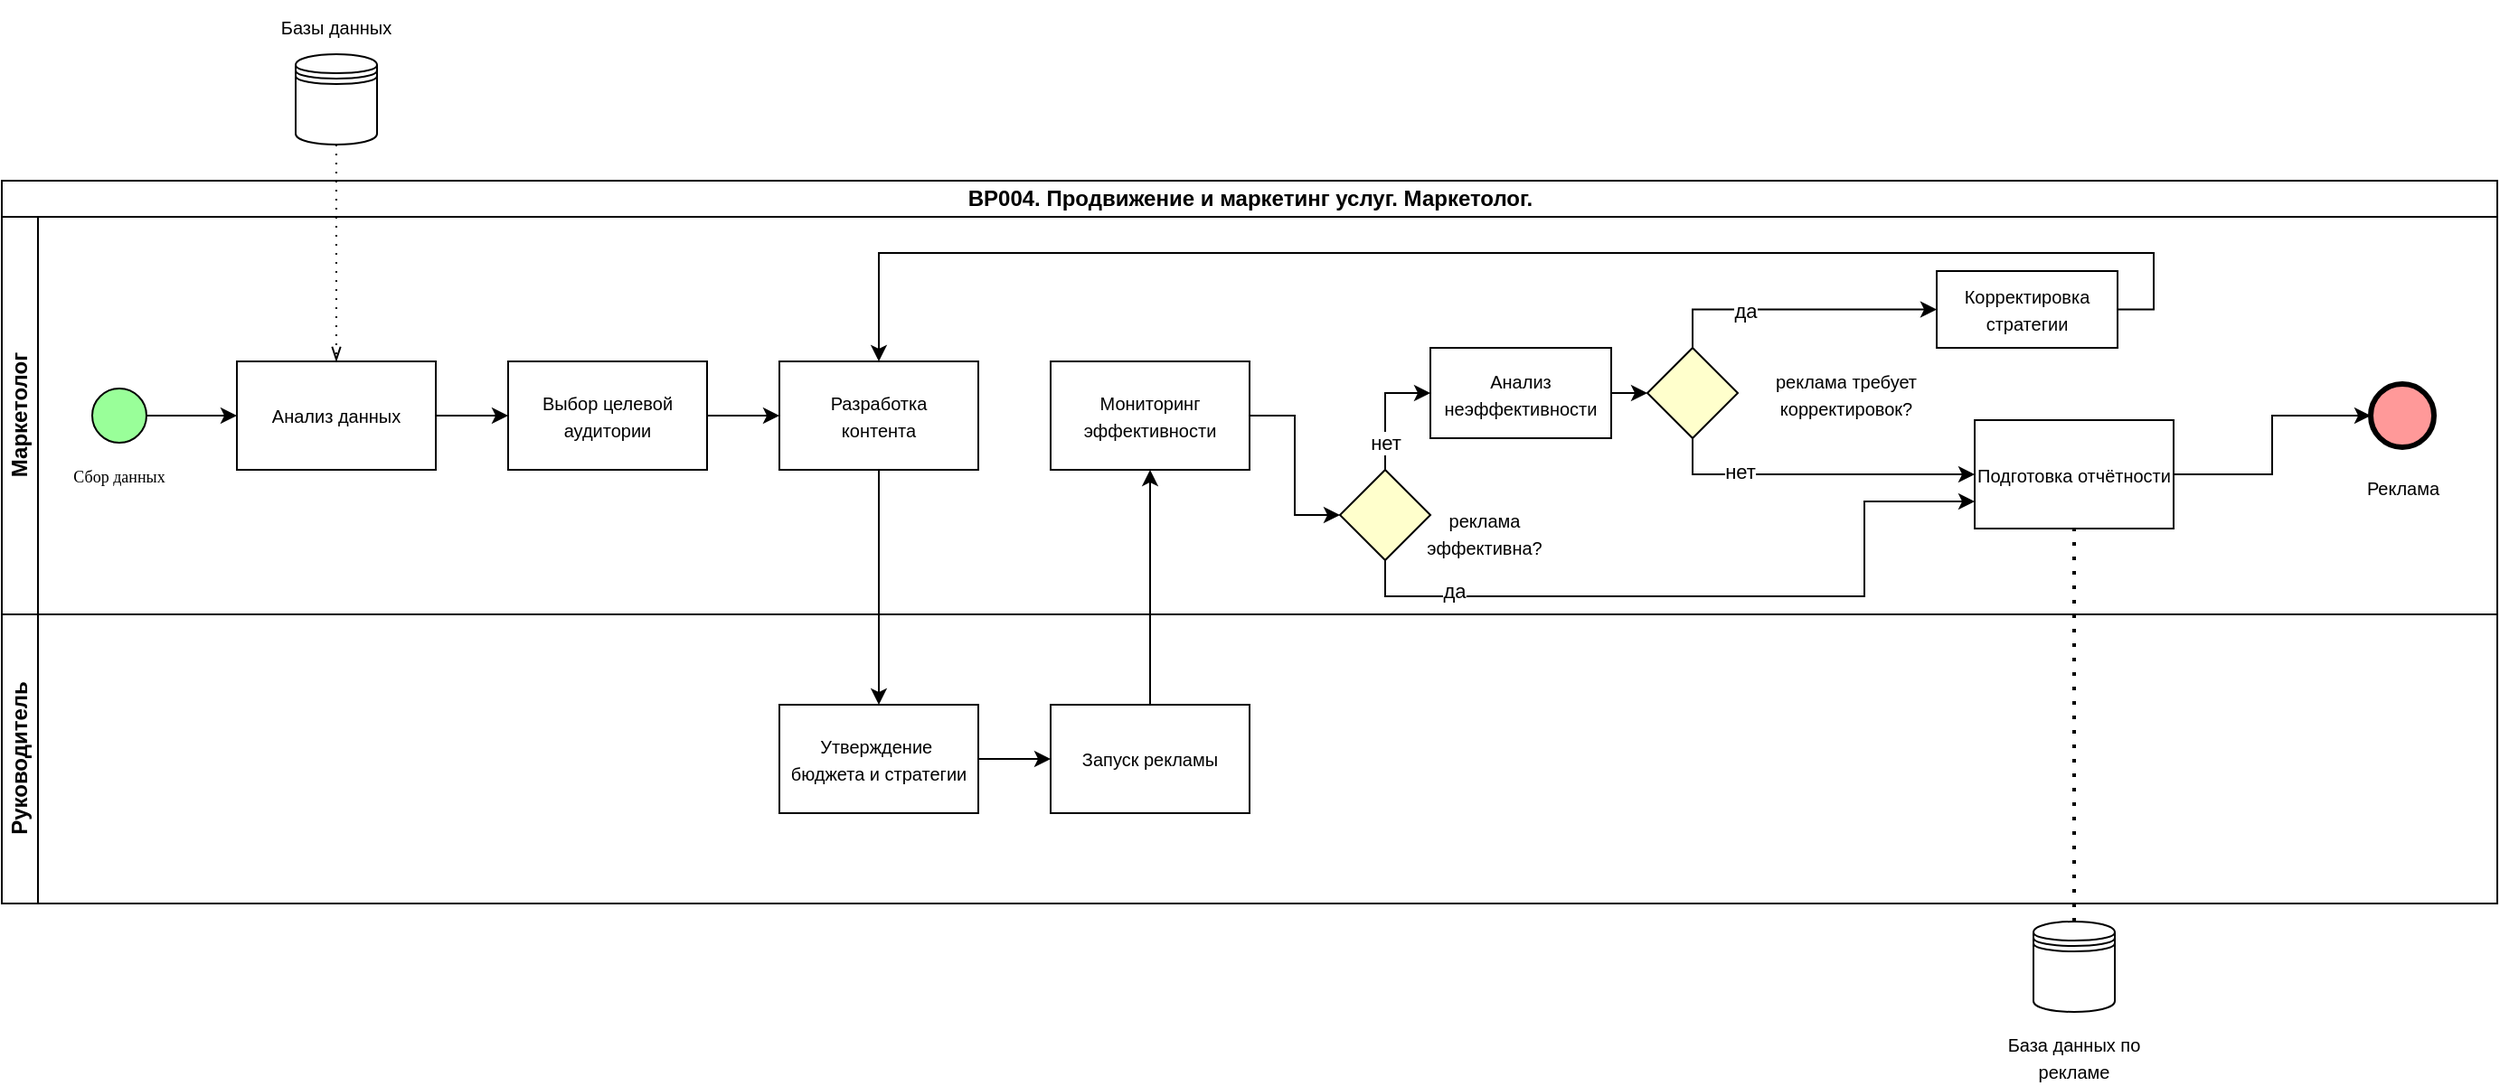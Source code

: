 <mxfile version="26.1.0">
  <diagram name="Страница — 1" id="nc_g5C7sCWomOyvMDTg2">
    <mxGraphModel dx="793" dy="1630" grid="1" gridSize="10" guides="1" tooltips="1" connect="1" arrows="1" fold="1" page="1" pageScale="1" pageWidth="827" pageHeight="1169" math="0" shadow="0">
      <root>
        <mxCell id="0" />
        <mxCell id="1" parent="0" />
        <mxCell id="5ZHukqqLrb58eQnSWOvj-1" value="BP004. Продвижение и маркетинг услуг. Маркетолог." style="swimlane;childLayout=stackLayout;resizeParent=1;resizeParentMax=0;horizontal=1;startSize=20;horizontalStack=0;html=1;" vertex="1" parent="1">
          <mxGeometry x="150" y="40" width="1380" height="400" as="geometry">
            <mxRectangle x="150" y="40" width="60" height="30" as="alternateBounds" />
          </mxGeometry>
        </mxCell>
        <mxCell id="5ZHukqqLrb58eQnSWOvj-2" value="Маркетолог" style="swimlane;startSize=20;horizontal=0;html=1;" vertex="1" parent="5ZHukqqLrb58eQnSWOvj-1">
          <mxGeometry y="20" width="1380" height="220" as="geometry" />
        </mxCell>
        <mxCell id="5ZHukqqLrb58eQnSWOvj-155" value="" style="points=[[0.145,0.145,0],[0.5,0,0],[0.855,0.145,0],[1,0.5,0],[0.855,0.855,0],[0.5,1,0],[0.145,0.855,0],[0,0.5,0]];shape=mxgraph.bpmn.event;html=1;verticalLabelPosition=bottom;labelBackgroundColor=#ffffff;verticalAlign=top;align=center;perimeter=ellipsePerimeter;outlineConnect=0;aspect=fixed;outline=end;symbol=terminate2;fillColor=light-dark(#FF9999,var(--ge-dark-color, #121212));" vertex="1" parent="5ZHukqqLrb58eQnSWOvj-2">
          <mxGeometry x="1310" y="92.5" width="35" height="35" as="geometry" />
        </mxCell>
        <mxCell id="5ZHukqqLrb58eQnSWOvj-164" value="&lt;span style=&quot;font-size: 10px;&quot;&gt;Реклама&lt;/span&gt;" style="text;html=1;align=center;verticalAlign=middle;whiteSpace=wrap;rounded=0;" vertex="1" parent="5ZHukqqLrb58eQnSWOvj-2">
          <mxGeometry x="1282.5" y="135" width="90" height="30" as="geometry" />
        </mxCell>
        <mxCell id="5ZHukqqLrb58eQnSWOvj-6" value="" style="ellipse;whiteSpace=wrap;html=1;aspect=fixed;fillColor=light-dark(#99FF99,var(--ge-dark-color, #121212));" vertex="1" parent="5ZHukqqLrb58eQnSWOvj-2">
          <mxGeometry x="50" y="95" width="30" height="30" as="geometry" />
        </mxCell>
        <mxCell id="5ZHukqqLrb58eQnSWOvj-7" value="" style="endArrow=classic;html=1;rounded=0;exitX=1;exitY=0.5;exitDx=0;exitDy=0;" edge="1" parent="5ZHukqqLrb58eQnSWOvj-2" source="5ZHukqqLrb58eQnSWOvj-6">
          <mxGeometry width="50" height="50" relative="1" as="geometry">
            <mxPoint x="320" y="280" as="sourcePoint" />
            <mxPoint x="130" y="110" as="targetPoint" />
          </mxGeometry>
        </mxCell>
        <mxCell id="5ZHukqqLrb58eQnSWOvj-89" value="&lt;font style=&quot;font-size: 9px;&quot; face=&quot;Times New Roman&quot;&gt;Сбор данных&lt;/font&gt;" style="text;html=1;align=center;verticalAlign=middle;whiteSpace=wrap;rounded=0;" vertex="1" parent="5ZHukqqLrb58eQnSWOvj-2">
          <mxGeometry x="30" y="125" width="70" height="35" as="geometry" />
        </mxCell>
        <mxCell id="5ZHukqqLrb58eQnSWOvj-121" value="" style="edgeStyle=orthogonalEdgeStyle;rounded=0;orthogonalLoop=1;jettySize=auto;html=1;entryX=0;entryY=0.5;entryDx=0;entryDy=0;entryPerimeter=0;" edge="1" parent="5ZHukqqLrb58eQnSWOvj-2" source="5ZHukqqLrb58eQnSWOvj-117" target="5ZHukqqLrb58eQnSWOvj-204">
          <mxGeometry relative="1" as="geometry">
            <mxPoint x="310" y="110" as="targetPoint" />
          </mxGeometry>
        </mxCell>
        <mxCell id="5ZHukqqLrb58eQnSWOvj-117" value="&lt;font style=&quot;font-size: 10px;&quot;&gt;Анализ данных&lt;/font&gt;" style="points=[[0.25,0,0],[0.5,0,0],[0.75,0,0],[1,0.25,0],[1,0.5,0],[1,0.75,0],[0.75,1,0],[0.5,1,0],[0.25,1,0],[0,0.75,0],[0,0.5,0],[0,0.25,0]];shape=mxgraph.bpmn.task2;whiteSpace=wrap;rectStyle=rounded;size=10;html=1;container=1;expand=0;collapsible=0;taskMarker=user;" vertex="1" parent="5ZHukqqLrb58eQnSWOvj-2">
          <mxGeometry x="130" y="80" width="110" height="60" as="geometry" />
        </mxCell>
        <mxCell id="5ZHukqqLrb58eQnSWOvj-206" value="" style="edgeStyle=orthogonalEdgeStyle;rounded=0;orthogonalLoop=1;jettySize=auto;html=1;" edge="1" parent="5ZHukqqLrb58eQnSWOvj-2" source="5ZHukqqLrb58eQnSWOvj-204" target="5ZHukqqLrb58eQnSWOvj-205">
          <mxGeometry relative="1" as="geometry" />
        </mxCell>
        <mxCell id="5ZHukqqLrb58eQnSWOvj-204" value="&lt;font style=&quot;font-size: 10px;&quot;&gt;Выбор целевой аудитории&lt;/font&gt;" style="points=[[0.25,0,0],[0.5,0,0],[0.75,0,0],[1,0.25,0],[1,0.5,0],[1,0.75,0],[0.75,1,0],[0.5,1,0],[0.25,1,0],[0,0.75,0],[0,0.5,0],[0,0.25,0]];shape=mxgraph.bpmn.task2;whiteSpace=wrap;rectStyle=rounded;size=10;html=1;container=1;expand=0;collapsible=0;taskMarker=user;" vertex="1" parent="5ZHukqqLrb58eQnSWOvj-2">
          <mxGeometry x="280" y="80" width="110" height="60" as="geometry" />
        </mxCell>
        <mxCell id="5ZHukqqLrb58eQnSWOvj-205" value="&lt;span style=&quot;font-size: 10px;&quot;&gt;Разработка&lt;/span&gt;&lt;div&gt;&lt;span style=&quot;font-size: 10px;&quot;&gt;контента&lt;/span&gt;&lt;/div&gt;" style="points=[[0.25,0,0],[0.5,0,0],[0.75,0,0],[1,0.25,0],[1,0.5,0],[1,0.75,0],[0.75,1,0],[0.5,1,0],[0.25,1,0],[0,0.75,0],[0,0.5,0],[0,0.25,0]];shape=mxgraph.bpmn.task2;whiteSpace=wrap;rectStyle=rounded;size=10;html=1;container=1;expand=0;collapsible=0;taskMarker=user;" vertex="1" parent="5ZHukqqLrb58eQnSWOvj-2">
          <mxGeometry x="430" y="80" width="110" height="60" as="geometry" />
        </mxCell>
        <mxCell id="5ZHukqqLrb58eQnSWOvj-207" value="&lt;span style=&quot;font-size: 10px;&quot;&gt;Мониторинг эффективности&lt;/span&gt;" style="points=[[0.25,0,0],[0.5,0,0],[0.75,0,0],[1,0.25,0],[1,0.5,0],[1,0.75,0],[0.75,1,0],[0.5,1,0],[0.25,1,0],[0,0.75,0],[0,0.5,0],[0,0.25,0]];shape=mxgraph.bpmn.task2;whiteSpace=wrap;rectStyle=rounded;size=10;html=1;container=1;expand=0;collapsible=0;taskMarker=user;" vertex="1" parent="5ZHukqqLrb58eQnSWOvj-2">
          <mxGeometry x="580" y="80" width="110" height="60" as="geometry" />
        </mxCell>
        <mxCell id="5ZHukqqLrb58eQnSWOvj-215" value="" style="points=[[0.25,0.25,0],[0.5,0,0],[0.75,0.25,0],[1,0.5,0],[0.75,0.75,0],[0.5,1,0],[0.25,0.75,0],[0,0.5,0]];shape=mxgraph.bpmn.gateway2;html=1;verticalLabelPosition=bottom;labelBackgroundColor=#ffffff;verticalAlign=top;align=center;perimeter=rhombusPerimeter;outlineConnect=0;outline=none;symbol=none;fillColor=light-dark(#FFFFCC,var(--ge-dark-color, #121212));" vertex="1" parent="5ZHukqqLrb58eQnSWOvj-2">
          <mxGeometry x="740" y="140" width="50" height="50" as="geometry" />
        </mxCell>
        <mxCell id="5ZHukqqLrb58eQnSWOvj-216" style="edgeStyle=orthogonalEdgeStyle;rounded=0;orthogonalLoop=1;jettySize=auto;html=1;exitX=1;exitY=0.5;exitDx=0;exitDy=0;exitPerimeter=0;entryX=0;entryY=0.5;entryDx=0;entryDy=0;entryPerimeter=0;" edge="1" parent="5ZHukqqLrb58eQnSWOvj-2" source="5ZHukqqLrb58eQnSWOvj-207" target="5ZHukqqLrb58eQnSWOvj-215">
          <mxGeometry relative="1" as="geometry" />
        </mxCell>
        <mxCell id="5ZHukqqLrb58eQnSWOvj-217" value="&lt;div&gt;&lt;font style=&quot;font-size: 10px;&quot;&gt;Корректировка стратегии&lt;/font&gt;&lt;/div&gt;" style="points=[[0.25,0,0],[0.5,0,0],[0.75,0,0],[1,0.25,0],[1,0.5,0],[1,0.75,0],[0.75,1,0],[0.5,1,0],[0.25,1,0],[0,0.75,0],[0,0.5,0],[0,0.25,0]];shape=mxgraph.bpmn.task2;whiteSpace=wrap;rectStyle=rounded;size=10;html=1;container=1;expand=0;collapsible=0;taskMarker=abstract;" vertex="1" parent="5ZHukqqLrb58eQnSWOvj-2">
          <mxGeometry x="1070" y="30" width="100" height="42.5" as="geometry" />
        </mxCell>
        <mxCell id="5ZHukqqLrb58eQnSWOvj-221" value="&lt;font style=&quot;font-size: 10px;&quot;&gt;Подготовка отчётности&lt;/font&gt;" style="points=[[0.25,0,0],[0.5,0,0],[0.75,0,0],[1,0.25,0],[1,0.5,0],[1,0.75,0],[0.75,1,0],[0.5,1,0],[0.25,1,0],[0,0.75,0],[0,0.5,0],[0,0.25,0]];shape=mxgraph.bpmn.task2;whiteSpace=wrap;rectStyle=rounded;size=10;html=1;container=1;expand=0;collapsible=0;taskMarker=user;" vertex="1" parent="5ZHukqqLrb58eQnSWOvj-2">
          <mxGeometry x="1091" y="112.5" width="110" height="60" as="geometry" />
        </mxCell>
        <mxCell id="5ZHukqqLrb58eQnSWOvj-223" value="&lt;font style=&quot;text-wrap-mode: nowrap; font-size: 10px;&quot;&gt;реклама&lt;/font&gt;&lt;span style=&quot;text-wrap-mode: nowrap; color: light-dark(rgb(0, 0, 0), rgb(255, 255, 255)); font-size: 10px; background-color: light-dark(rgb(255, 255, 255), rgb(18, 18, 18));&quot;&gt;&amp;nbsp;требует&lt;/span&gt;&lt;div style=&quot;text-wrap-mode: nowrap;&quot;&gt;&lt;div&gt;&lt;font style=&quot;font-size: 10px;&quot;&gt;корректировок?&lt;/font&gt;&lt;/div&gt;&lt;/div&gt;" style="text;html=1;align=center;verticalAlign=middle;whiteSpace=wrap;rounded=0;" vertex="1" parent="5ZHukqqLrb58eQnSWOvj-2">
          <mxGeometry x="990" y="82.5" width="60" height="30" as="geometry" />
        </mxCell>
        <mxCell id="5ZHukqqLrb58eQnSWOvj-226" value="" style="points=[[0.25,0.25,0],[0.5,0,0],[0.75,0.25,0],[1,0.5,0],[0.75,0.75,0],[0.5,1,0],[0.25,0.75,0],[0,0.5,0]];shape=mxgraph.bpmn.gateway2;html=1;verticalLabelPosition=bottom;labelBackgroundColor=#ffffff;verticalAlign=top;align=center;perimeter=rhombusPerimeter;outlineConnect=0;outline=none;symbol=none;fillColor=light-dark(#FFFFCC,var(--ge-dark-color, #121212));" vertex="1" parent="5ZHukqqLrb58eQnSWOvj-2">
          <mxGeometry x="910" y="72.5" width="50" height="50" as="geometry" />
        </mxCell>
        <mxCell id="5ZHukqqLrb58eQnSWOvj-229" value="&lt;font style=&quot;text-wrap-mode: nowrap; font-size: 10px;&quot;&gt;реклама&lt;/font&gt;&lt;div style=&quot;text-wrap-mode: nowrap;&quot;&gt;&lt;div&gt;&lt;font style=&quot;font-size: 10px;&quot;&gt;эффективна?&lt;/font&gt;&lt;/div&gt;&lt;/div&gt;" style="text;html=1;align=center;verticalAlign=middle;whiteSpace=wrap;rounded=0;" vertex="1" parent="5ZHukqqLrb58eQnSWOvj-2">
          <mxGeometry x="790" y="160" width="60" height="30" as="geometry" />
        </mxCell>
        <mxCell id="5ZHukqqLrb58eQnSWOvj-235" style="edgeStyle=orthogonalEdgeStyle;rounded=0;orthogonalLoop=1;jettySize=auto;html=1;exitX=0.5;exitY=0;exitDx=0;exitDy=0;exitPerimeter=0;entryX=0;entryY=0.5;entryDx=0;entryDy=0;entryPerimeter=0;" edge="1" parent="5ZHukqqLrb58eQnSWOvj-2" source="5ZHukqqLrb58eQnSWOvj-226" target="5ZHukqqLrb58eQnSWOvj-217">
          <mxGeometry relative="1" as="geometry" />
        </mxCell>
        <mxCell id="5ZHukqqLrb58eQnSWOvj-241" value="да" style="edgeLabel;html=1;align=center;verticalAlign=middle;resizable=0;points=[];" vertex="1" connectable="0" parent="5ZHukqqLrb58eQnSWOvj-235">
          <mxGeometry x="-0.389" y="3" relative="1" as="geometry">
            <mxPoint x="2" y="3" as="offset" />
          </mxGeometry>
        </mxCell>
        <mxCell id="5ZHukqqLrb58eQnSWOvj-237" style="edgeStyle=orthogonalEdgeStyle;rounded=0;orthogonalLoop=1;jettySize=auto;html=1;exitX=0.5;exitY=1;exitDx=0;exitDy=0;exitPerimeter=0;entryX=0;entryY=0.75;entryDx=0;entryDy=0;entryPerimeter=0;" edge="1" parent="5ZHukqqLrb58eQnSWOvj-2" source="5ZHukqqLrb58eQnSWOvj-215" target="5ZHukqqLrb58eQnSWOvj-221">
          <mxGeometry relative="1" as="geometry">
            <Array as="points">
              <mxPoint x="765" y="210" />
              <mxPoint x="1030" y="210" />
              <mxPoint x="1030" y="158" />
            </Array>
          </mxGeometry>
        </mxCell>
        <mxCell id="5ZHukqqLrb58eQnSWOvj-242" value="да" style="edgeLabel;html=1;align=center;verticalAlign=middle;resizable=0;points=[];" vertex="1" connectable="0" parent="5ZHukqqLrb58eQnSWOvj-237">
          <mxGeometry x="-0.71" y="3" relative="1" as="geometry">
            <mxPoint as="offset" />
          </mxGeometry>
        </mxCell>
        <mxCell id="5ZHukqqLrb58eQnSWOvj-239" style="edgeStyle=orthogonalEdgeStyle;rounded=0;orthogonalLoop=1;jettySize=auto;html=1;exitX=0.5;exitY=1;exitDx=0;exitDy=0;exitPerimeter=0;entryX=0;entryY=0.5;entryDx=0;entryDy=0;entryPerimeter=0;" edge="1" parent="5ZHukqqLrb58eQnSWOvj-2" source="5ZHukqqLrb58eQnSWOvj-226" target="5ZHukqqLrb58eQnSWOvj-221">
          <mxGeometry relative="1" as="geometry" />
        </mxCell>
        <mxCell id="5ZHukqqLrb58eQnSWOvj-240" value="нет" style="edgeLabel;html=1;align=center;verticalAlign=middle;resizable=0;points=[];" vertex="1" connectable="0" parent="5ZHukqqLrb58eQnSWOvj-239">
          <mxGeometry x="-0.664" y="2" relative="1" as="geometry">
            <mxPoint x="16" as="offset" />
          </mxGeometry>
        </mxCell>
        <mxCell id="5ZHukqqLrb58eQnSWOvj-244" value="" style="edgeStyle=orthogonalEdgeStyle;rounded=0;orthogonalLoop=1;jettySize=auto;html=1;exitX=0.5;exitY=0;exitDx=0;exitDy=0;exitPerimeter=0;entryX=0;entryY=0.5;entryDx=0;entryDy=0;entryPerimeter=0;" edge="1" parent="5ZHukqqLrb58eQnSWOvj-2" source="5ZHukqqLrb58eQnSWOvj-215" target="5ZHukqqLrb58eQnSWOvj-243">
          <mxGeometry x="-0.314" relative="1" as="geometry">
            <mxPoint x="915" y="200" as="sourcePoint" />
            <mxPoint x="1060" y="158" as="targetPoint" />
            <mxPoint y="1" as="offset" />
          </mxGeometry>
        </mxCell>
        <mxCell id="5ZHukqqLrb58eQnSWOvj-246" value="нет" style="edgeLabel;html=1;align=center;verticalAlign=middle;resizable=0;points=[];" vertex="1" connectable="0" parent="5ZHukqqLrb58eQnSWOvj-244">
          <mxGeometry x="-0.535" relative="1" as="geometry">
            <mxPoint as="offset" />
          </mxGeometry>
        </mxCell>
        <mxCell id="5ZHukqqLrb58eQnSWOvj-243" value="&lt;font style=&quot;font-size: 10px;&quot;&gt;Анализ неэффективности&lt;/font&gt;" style="points=[[0.25,0,0],[0.5,0,0],[0.75,0,0],[1,0.25,0],[1,0.5,0],[1,0.75,0],[0.75,1,0],[0.5,1,0],[0.25,1,0],[0,0.75,0],[0,0.5,0],[0,0.25,0]];shape=mxgraph.bpmn.task2;whiteSpace=wrap;rectStyle=rounded;size=10;html=1;container=1;expand=0;collapsible=0;taskMarker=abstract;" vertex="1" parent="5ZHukqqLrb58eQnSWOvj-2">
          <mxGeometry x="790" y="72.5" width="100" height="50" as="geometry" />
        </mxCell>
        <mxCell id="5ZHukqqLrb58eQnSWOvj-245" style="edgeStyle=orthogonalEdgeStyle;rounded=0;orthogonalLoop=1;jettySize=auto;html=1;exitX=1;exitY=0.5;exitDx=0;exitDy=0;exitPerimeter=0;entryX=0;entryY=0.5;entryDx=0;entryDy=0;entryPerimeter=0;" edge="1" parent="5ZHukqqLrb58eQnSWOvj-2" source="5ZHukqqLrb58eQnSWOvj-243" target="5ZHukqqLrb58eQnSWOvj-226">
          <mxGeometry relative="1" as="geometry" />
        </mxCell>
        <mxCell id="5ZHukqqLrb58eQnSWOvj-247" style="edgeStyle=orthogonalEdgeStyle;rounded=0;orthogonalLoop=1;jettySize=auto;html=1;exitX=1;exitY=0.5;exitDx=0;exitDy=0;exitPerimeter=0;entryX=0.5;entryY=0;entryDx=0;entryDy=0;entryPerimeter=0;" edge="1" parent="5ZHukqqLrb58eQnSWOvj-2" source="5ZHukqqLrb58eQnSWOvj-217" target="5ZHukqqLrb58eQnSWOvj-205">
          <mxGeometry relative="1" as="geometry">
            <Array as="points">
              <mxPoint x="1190" y="51" />
              <mxPoint x="1190" y="20" />
              <mxPoint x="485" y="20" />
            </Array>
          </mxGeometry>
        </mxCell>
        <mxCell id="5ZHukqqLrb58eQnSWOvj-249" style="edgeStyle=orthogonalEdgeStyle;rounded=0;orthogonalLoop=1;jettySize=auto;html=1;exitX=1;exitY=0.5;exitDx=0;exitDy=0;exitPerimeter=0;entryX=0;entryY=0.5;entryDx=0;entryDy=0;entryPerimeter=0;" edge="1" parent="5ZHukqqLrb58eQnSWOvj-2" source="5ZHukqqLrb58eQnSWOvj-221" target="5ZHukqqLrb58eQnSWOvj-155">
          <mxGeometry relative="1" as="geometry" />
        </mxCell>
        <mxCell id="5ZHukqqLrb58eQnSWOvj-201" value="Руководитель" style="swimlane;startSize=20;horizontal=0;html=1;" vertex="1" parent="5ZHukqqLrb58eQnSWOvj-1">
          <mxGeometry y="240" width="1380" height="160" as="geometry" />
        </mxCell>
        <mxCell id="5ZHukqqLrb58eQnSWOvj-209" value="&lt;span style=&quot;font-size: 10px;&quot;&gt;Утверждение&amp;nbsp; бюджета и стратегии&lt;/span&gt;" style="points=[[0.25,0,0],[0.5,0,0],[0.75,0,0],[1,0.25,0],[1,0.5,0],[1,0.75,0],[0.75,1,0],[0.5,1,0],[0.25,1,0],[0,0.75,0],[0,0.5,0],[0,0.25,0]];shape=mxgraph.bpmn.task2;whiteSpace=wrap;rectStyle=rounded;size=10;html=1;container=1;expand=0;collapsible=0;taskMarker=user;" vertex="1" parent="5ZHukqqLrb58eQnSWOvj-201">
          <mxGeometry x="430" y="50" width="110" height="60" as="geometry" />
        </mxCell>
        <mxCell id="5ZHukqqLrb58eQnSWOvj-212" value="&lt;font style=&quot;font-size: 10px;&quot;&gt;Запуск рекламы&lt;/font&gt;" style="points=[[0.25,0,0],[0.5,0,0],[0.75,0,0],[1,0.25,0],[1,0.5,0],[1,0.75,0],[0.75,1,0],[0.5,1,0],[0.25,1,0],[0,0.75,0],[0,0.5,0],[0,0.25,0]];shape=mxgraph.bpmn.task2;whiteSpace=wrap;rectStyle=rounded;size=10;html=1;container=1;expand=0;collapsible=0;taskMarker=service;" vertex="1" parent="5ZHukqqLrb58eQnSWOvj-201">
          <mxGeometry x="580" y="50" width="110" height="60" as="geometry" />
        </mxCell>
        <mxCell id="5ZHukqqLrb58eQnSWOvj-213" style="edgeStyle=orthogonalEdgeStyle;rounded=0;orthogonalLoop=1;jettySize=auto;html=1;exitX=1;exitY=0.5;exitDx=0;exitDy=0;exitPerimeter=0;entryX=0;entryY=0.5;entryDx=0;entryDy=0;entryPerimeter=0;" edge="1" parent="5ZHukqqLrb58eQnSWOvj-201" source="5ZHukqqLrb58eQnSWOvj-209" target="5ZHukqqLrb58eQnSWOvj-212">
          <mxGeometry relative="1" as="geometry" />
        </mxCell>
        <mxCell id="5ZHukqqLrb58eQnSWOvj-210" value="" style="edgeStyle=orthogonalEdgeStyle;rounded=0;orthogonalLoop=1;jettySize=auto;html=1;" edge="1" parent="5ZHukqqLrb58eQnSWOvj-1" source="5ZHukqqLrb58eQnSWOvj-205" target="5ZHukqqLrb58eQnSWOvj-209">
          <mxGeometry relative="1" as="geometry" />
        </mxCell>
        <mxCell id="5ZHukqqLrb58eQnSWOvj-214" style="edgeStyle=orthogonalEdgeStyle;rounded=0;orthogonalLoop=1;jettySize=auto;html=1;exitX=0.5;exitY=0;exitDx=0;exitDy=0;exitPerimeter=0;entryX=0.5;entryY=1;entryDx=0;entryDy=0;entryPerimeter=0;" edge="1" parent="5ZHukqqLrb58eQnSWOvj-1" source="5ZHukqqLrb58eQnSWOvj-212" target="5ZHukqqLrb58eQnSWOvj-207">
          <mxGeometry relative="1" as="geometry" />
        </mxCell>
        <mxCell id="5ZHukqqLrb58eQnSWOvj-96" value="&lt;span style=&quot;font-size: 10px;&quot;&gt;Базы данных&lt;/span&gt;" style="text;html=1;align=center;verticalAlign=middle;whiteSpace=wrap;rounded=0;" vertex="1" parent="1">
          <mxGeometry x="290" y="-60" width="90" height="30" as="geometry" />
        </mxCell>
        <mxCell id="5ZHukqqLrb58eQnSWOvj-115" value="" style="shape=datastore;html=1;labelPosition=center;verticalLabelPosition=bottom;align=center;verticalAlign=top;" vertex="1" parent="1">
          <mxGeometry x="312.5" y="-30" width="45" height="50" as="geometry" />
        </mxCell>
        <mxCell id="5ZHukqqLrb58eQnSWOvj-195" value="" style="edgeStyle=elbowEdgeStyle;fontSize=12;html=1;endFill=0;startFill=0;endSize=6;startSize=6;dashed=1;dashPattern=1 4;endArrow=openThin;startArrow=none;rounded=0;exitX=0.5;exitY=1;exitDx=0;exitDy=0;entryX=0.5;entryY=0;entryDx=0;entryDy=0;entryPerimeter=0;" edge="1" parent="1" source="5ZHukqqLrb58eQnSWOvj-115" target="5ZHukqqLrb58eQnSWOvj-117">
          <mxGeometry width="160" relative="1" as="geometry">
            <mxPoint x="650" y="10" as="sourcePoint" />
            <mxPoint x="810" y="10" as="targetPoint" />
          </mxGeometry>
        </mxCell>
        <mxCell id="5ZHukqqLrb58eQnSWOvj-187" value="&lt;span style=&quot;font-size: 10px;&quot;&gt;База данных по рекламе&lt;/span&gt;" style="text;html=1;align=center;verticalAlign=middle;whiteSpace=wrap;rounded=0;" vertex="1" parent="1">
          <mxGeometry x="1251" y="510" width="90" height="30" as="geometry" />
        </mxCell>
        <mxCell id="5ZHukqqLrb58eQnSWOvj-188" value="" style="shape=datastore;html=1;labelPosition=center;verticalLabelPosition=bottom;align=center;verticalAlign=top;" vertex="1" parent="1">
          <mxGeometry x="1273.5" y="450" width="45" height="50" as="geometry" />
        </mxCell>
        <mxCell id="5ZHukqqLrb58eQnSWOvj-248" value="" style="endArrow=none;dashed=1;html=1;dashPattern=1 3;strokeWidth=2;rounded=0;entryX=0.5;entryY=1;entryDx=0;entryDy=0;entryPerimeter=0;exitX=0.5;exitY=0;exitDx=0;exitDy=0;" edge="1" parent="1" source="5ZHukqqLrb58eQnSWOvj-188" target="5ZHukqqLrb58eQnSWOvj-221">
          <mxGeometry width="50" height="50" relative="1" as="geometry">
            <mxPoint x="1160" y="360" as="sourcePoint" />
            <mxPoint x="1210" y="310" as="targetPoint" />
          </mxGeometry>
        </mxCell>
      </root>
    </mxGraphModel>
  </diagram>
</mxfile>
